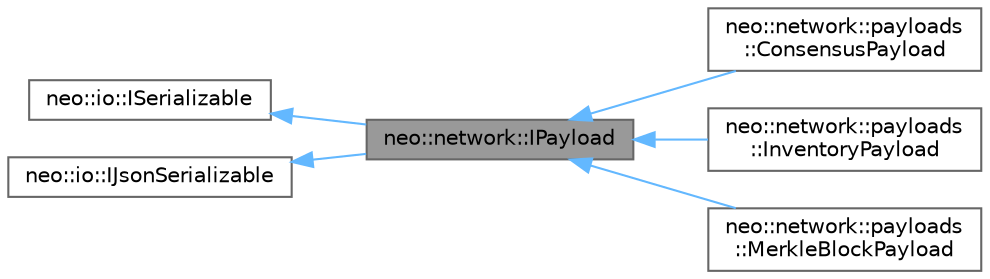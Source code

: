 digraph "neo::network::IPayload"
{
 // LATEX_PDF_SIZE
  bgcolor="transparent";
  edge [fontname=Helvetica,fontsize=10,labelfontname=Helvetica,labelfontsize=10];
  node [fontname=Helvetica,fontsize=10,shape=box,height=0.2,width=0.4];
  rankdir="LR";
  Node1 [id="Node000001",label="neo::network::IPayload",height=0.2,width=0.4,color="gray40", fillcolor="grey60", style="filled", fontcolor="black",tooltip="Interface for message payloads."];
  Node2 -> Node1 [id="edge1_Node000001_Node000002",dir="back",color="steelblue1",style="solid",tooltip=" "];
  Node2 [id="Node000002",label="neo::io::ISerializable",height=0.2,width=0.4,color="gray40", fillcolor="white", style="filled",URL="$classneo_1_1io_1_1_i_serializable.html",tooltip="Interface for objects that can be serialized/deserialized."];
  Node3 -> Node1 [id="edge2_Node000001_Node000003",dir="back",color="steelblue1",style="solid",tooltip=" "];
  Node3 [id="Node000003",label="neo::io::IJsonSerializable",height=0.2,width=0.4,color="gray40", fillcolor="white", style="filled",URL="$classneo_1_1io_1_1_i_json_serializable.html",tooltip="Interface for objects that can be serialized/deserialized to/from JSON."];
  Node1 -> Node4 [id="edge3_Node000001_Node000004",dir="back",color="steelblue1",style="solid",tooltip=" "];
  Node4 [id="Node000004",label="neo::network::payloads\l::ConsensusPayload",height=0.2,width=0.4,color="gray40", fillcolor="white", style="filled",URL="$classneo_1_1network_1_1payloads_1_1_consensus_payload.html",tooltip="Represents a consensus payload."];
  Node1 -> Node5 [id="edge4_Node000001_Node000005",dir="back",color="steelblue1",style="solid",tooltip=" "];
  Node5 [id="Node000005",label="neo::network::payloads\l::InventoryPayload",height=0.2,width=0.4,color="gray40", fillcolor="white", style="filled",URL="$classneo_1_1network_1_1payloads_1_1_inventory_payload.html",tooltip="Represents an inventory payload."];
  Node1 -> Node6 [id="edge5_Node000001_Node000006",dir="back",color="steelblue1",style="solid",tooltip=" "];
  Node6 [id="Node000006",label="neo::network::payloads\l::MerkleBlockPayload",height=0.2,width=0.4,color="gray40", fillcolor="white", style="filled",URL="$classneo_1_1network_1_1payloads_1_1_merkle_block_payload.html",tooltip="Represents a merkle block payload for SPV protocol."];
}
